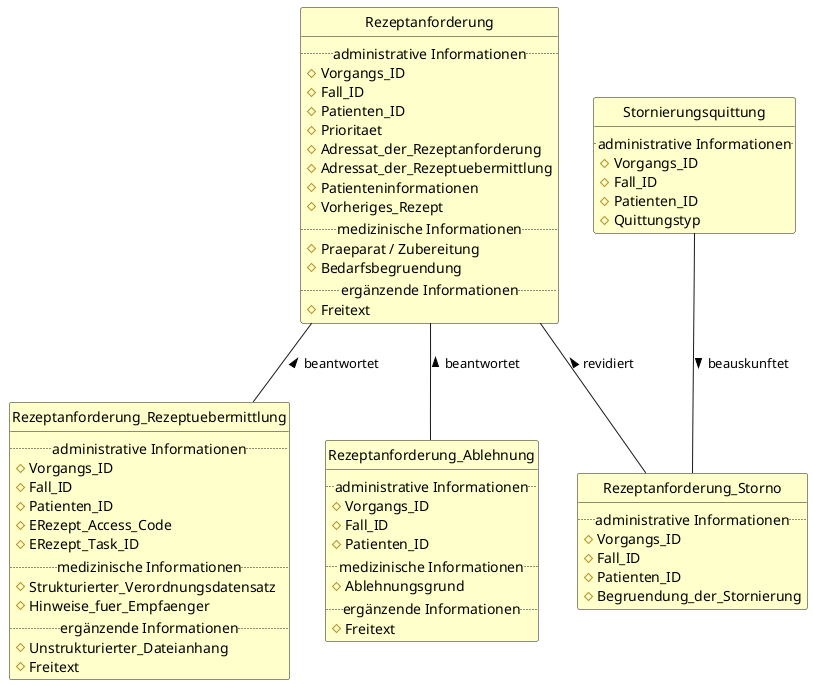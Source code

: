 @startuml

'top to bottom direction

'skinparam linetype ortho
hide circle
hide methods

class "Rezeptanforderung" as Rezeptanforderung #BUSINESS {
    ..administrative Informationen..
    #Vorgangs_ID
    #Fall_ID
    #Patienten_ID
    #Prioritaet
    #Adressat_der_Rezeptanforderung
    #Adressat_der_Rezeptuebermittlung
    #Patienteninformationen
    #Vorheriges_Rezept
    ..medizinische Informationen..
    #Praeparat / Zubereitung
    #Bedarfsbegruendung
    ..ergänzende Informationen..
    #Freitext
}

class "Rezeptanforderung_Storno" as Rezeptanforderung_Storno #BUSINESS {
    ..administrative Informationen..
    #Vorgangs_ID
    #Fall_ID
    #Patienten_ID
    #Begruendung_der_Stornierung
}

class "Rezeptanforderung_Rezeptuebermittlung" as Rezeptanforderung_Rezeptuebermittlung #BUSINESS {
    ..administrative Informationen..
    #Vorgangs_ID
    #Fall_ID
    #Patienten_ID
    #ERezept_Access_Code
    #ERezept_Task_ID
    ..medizinische Informationen..
    #Strukturierter_Verordnungsdatensatz
    #Hinweise_fuer_Empfaenger
    ..ergänzende Informationen..
    #Unstrukturierter_Dateianhang
    #Freitext
}

class "Rezeptanforderung_Ablehnung" as Rezeptanforderung_Ablehnung #BUSINESS {
    ..administrative Informationen..
    #Vorgangs_ID
    #Fall_ID
    #Patienten_ID
    ..medizinische Informationen..
    #Ablehnungsgrund
    ..ergänzende Informationen..
    #Freitext
}

class "Stornierungsquittung" as Stornierungsquittung #BUSINESS {
    ..administrative Informationen..
    #Vorgangs_ID
    #Fall_ID
    #Patienten_ID
    #Quittungstyp
}


Rezeptanforderung_Storno -up- Rezeptanforderung: revidiert >
Rezeptanforderung_Ablehnung -up-  Rezeptanforderung: beantwortet >
Rezeptanforderung_Rezeptuebermittlung -up- Rezeptanforderung: beantwortet >
Stornierungsquittung -- Rezeptanforderung_Storno: beauskunftet >

@enduml
